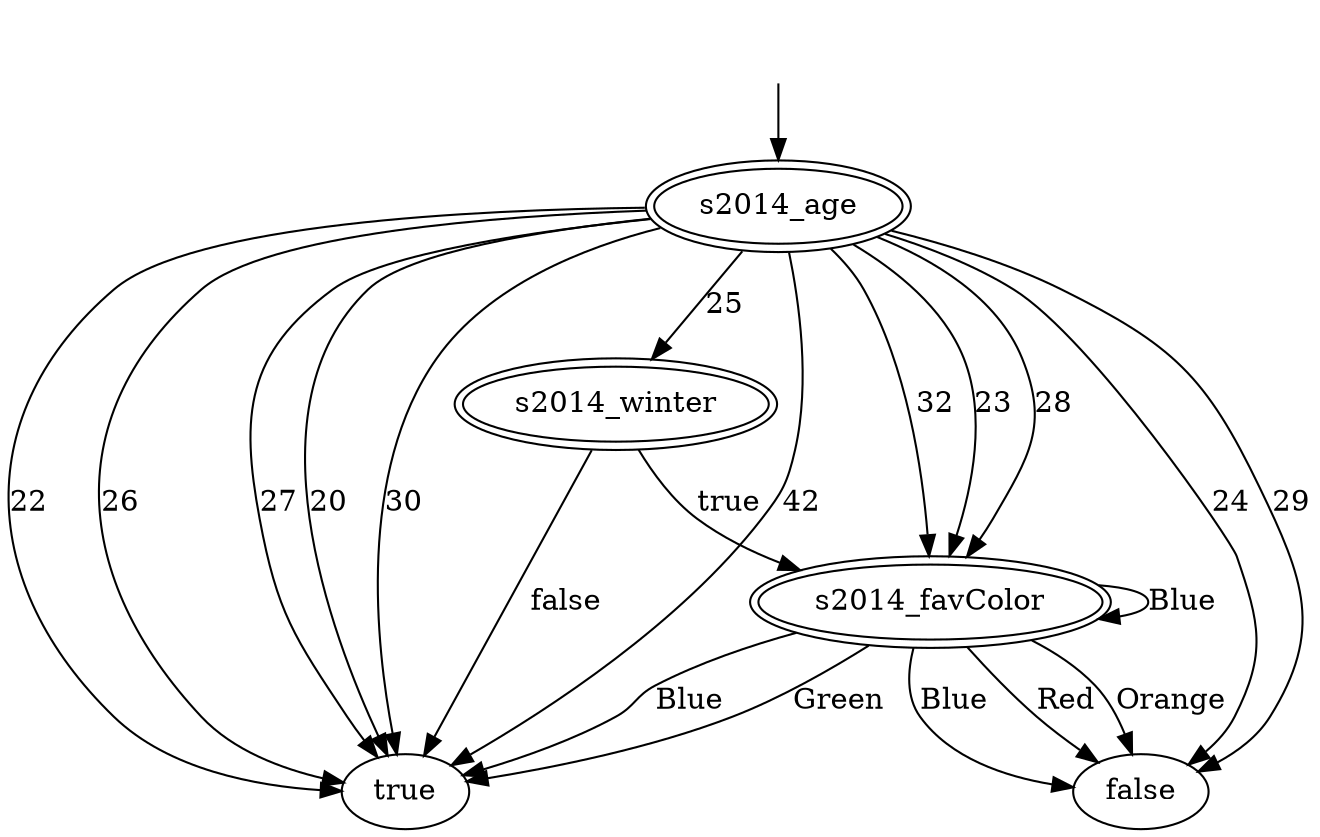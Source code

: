 digraph G {
node0 [style=invis]
node0 -> "s2014_age" [label=""]
"s2014_age"[label="s2014_age",peripheries=2]
"s2014_age" -> "true" [label="20"]
"true"[label="true"]
"s2014_age" -> "true" [label="30"]
"true"[label="true"]
"s2014_age" -> "true" [label="42"]
"true"[label="true"]
"s2014_age" -> "s2014_favColor" [label="32"]
"s2014_favColor"[label="s2014_favColor",peripheries=2]
"s2014_favColor" -> "false" [label="Blue"]
"false"[label="false"]
"s2014_favColor" -> "true" [label="Green"]
"true"[label="true"]
"s2014_age" -> "true" [label="22"]
"true"[label="true"]
"s2014_age" -> "s2014_favColor" [label="23"]
"s2014_favColor"[label="s2014_favColor",peripheries=2]
"s2014_favColor" -> "true" [label="Blue"]
"true"[label="true"]
"s2014_favColor" -> "false" [label="Red"]
"false"[label="false"]
"s2014_age" -> "false" [label="24"]
"false"[label="false"]
"s2014_age" -> "s2014_winter" [label="25"]
"s2014_winter"[label="s2014_winter",peripheries=2]
"s2014_winter" -> "s2014_favColor" [label="true"]
"s2014_favColor"[label="s2014_favColor",peripheries=2]
"s2014_favColor" -> "s2014_favColor" [label="Blue"]
"s2014_favColor"[label="s2014_favColor",peripheries=2]
"s2014_favColor" -> "false" [label="Orange"]
"false"[label="false"]
"s2014_winter" -> "true" [label="false"]
"true"[label="true"]
"s2014_age" -> "true" [label="26"]
"true"[label="true"]
"s2014_age" -> "true" [label="27"]
"true"[label="true"]
"s2014_age" -> "s2014_favColor" [label="28"]
"s2014_favColor"[label="s2014_favColor",peripheries=2]
"s2014_age" -> "false" [label="29"]
"false"[label="false"]
}